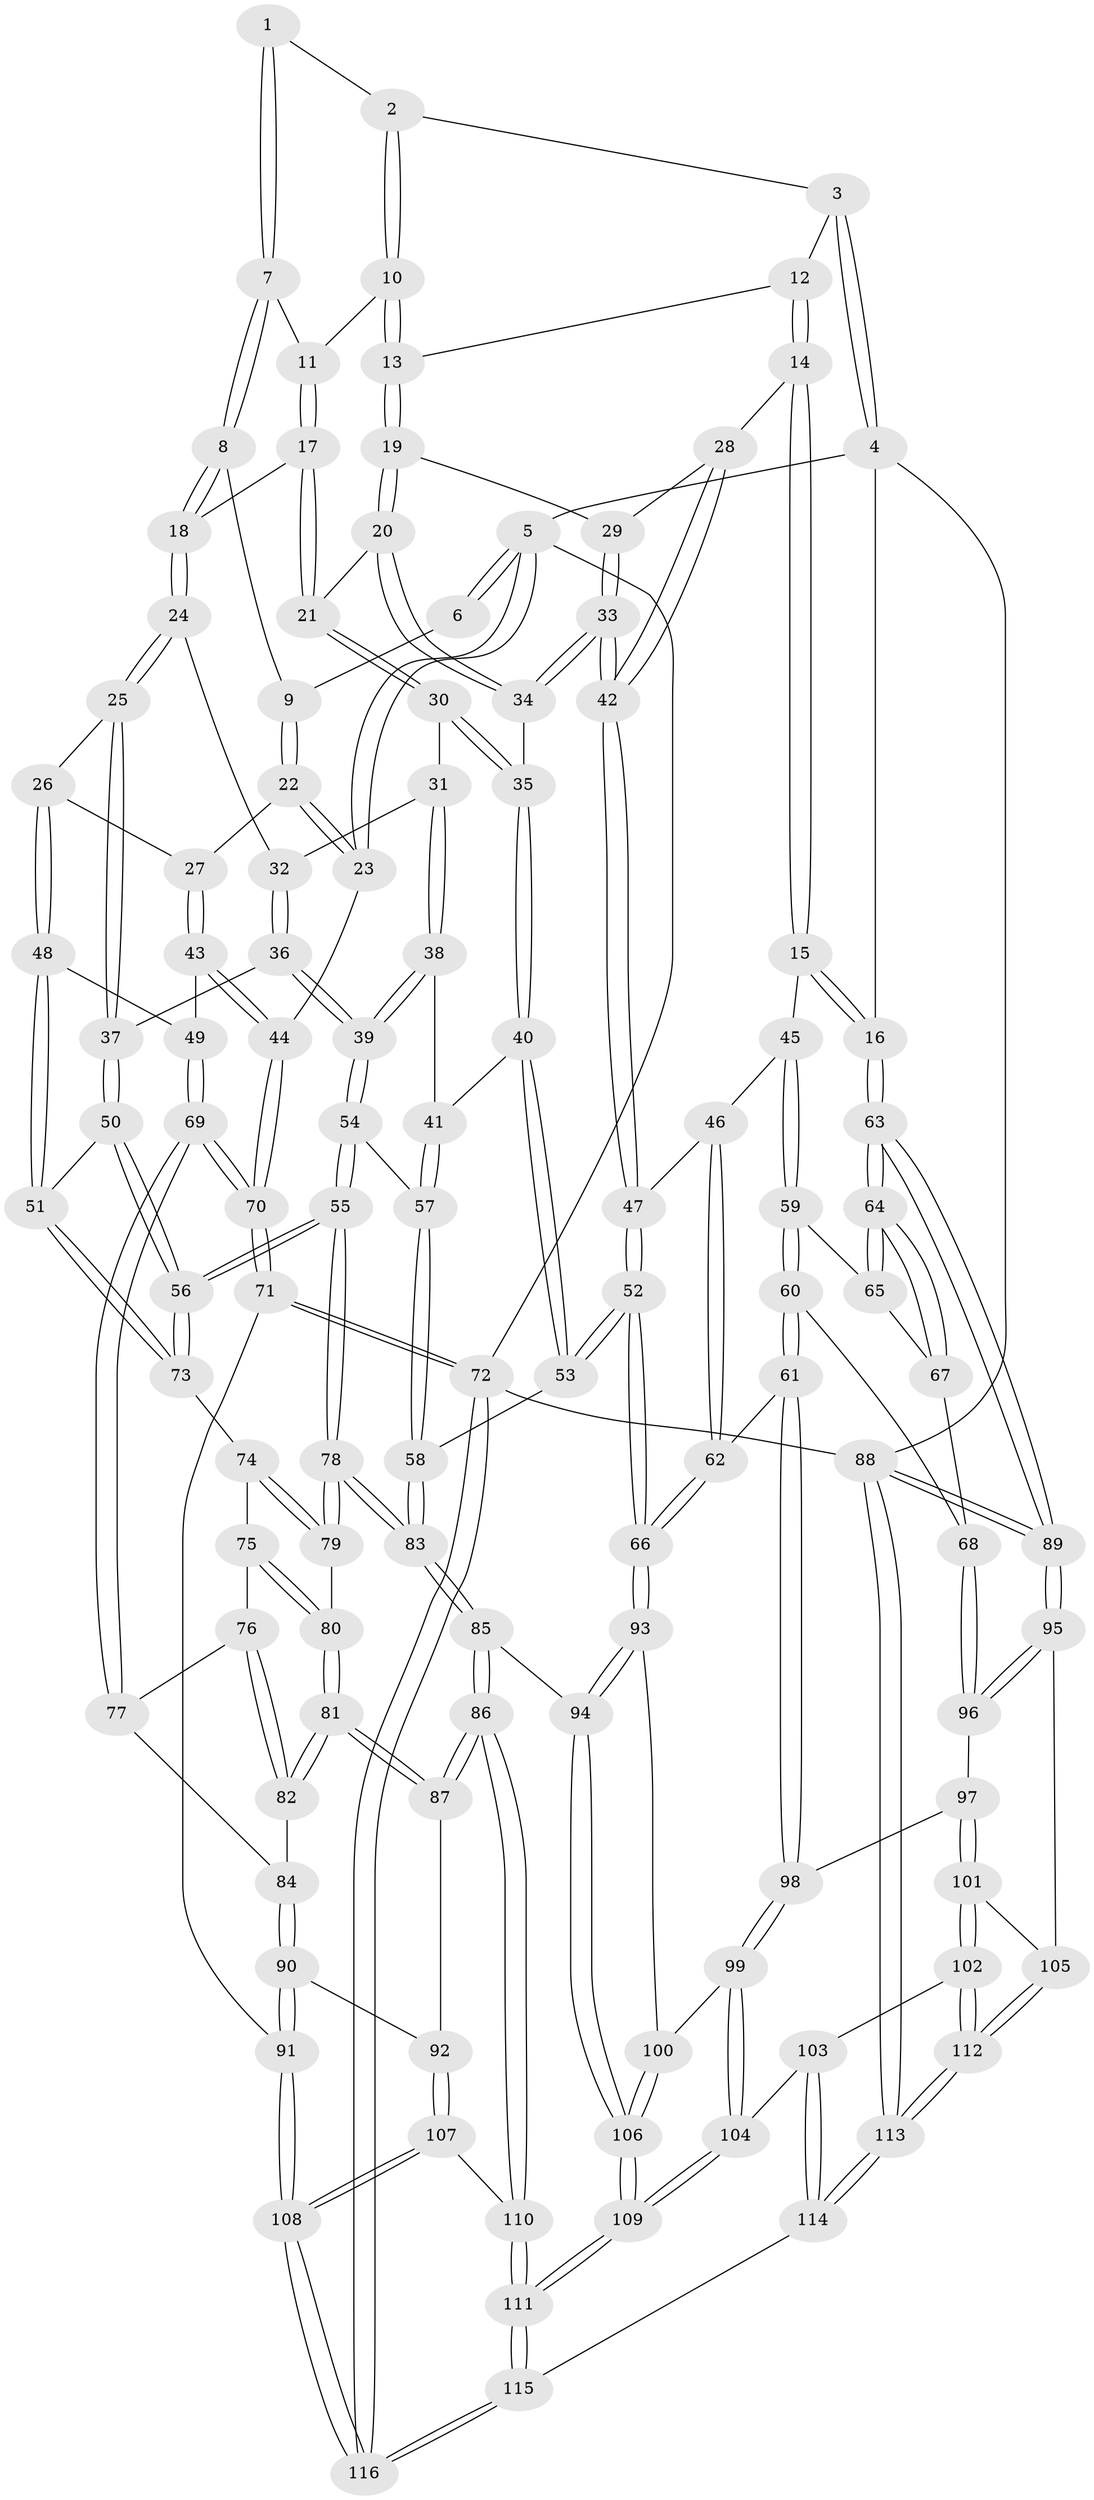 // Generated by graph-tools (version 1.1) at 2025/27/03/09/25 03:27:14]
// undirected, 116 vertices, 287 edges
graph export_dot {
graph [start="1"]
  node [color=gray90,style=filled];
  1 [pos="+0.41757223378689123+0"];
  2 [pos="+0.5525735668120345+0"];
  3 [pos="+0.694708820224231+0"];
  4 [pos="+1+0"];
  5 [pos="+0+0"];
  6 [pos="+0.1426328052346664+0"];
  7 [pos="+0.33020981237531527+0.10609731347160824"];
  8 [pos="+0.30034599518056154+0.12603290715655943"];
  9 [pos="+0.22593674709404873+0.1385972402764025"];
  10 [pos="+0.5467330756228036+0.14047339373214568"];
  11 [pos="+0.40983014914571964+0.1358746153415061"];
  12 [pos="+0.7422455699268111+0.1199993710477962"];
  13 [pos="+0.5502087079447037+0.14567040843196732"];
  14 [pos="+0.8371448032282268+0.21516831034096262"];
  15 [pos="+0.9676606372797776+0.24966048837045243"];
  16 [pos="+1+0.13758303034014446"];
  17 [pos="+0.41772054230869676+0.2540371241722602"];
  18 [pos="+0.3456413502235766+0.23994874658753587"];
  19 [pos="+0.5506526640384004+0.15219834198372326"];
  20 [pos="+0.5303686934844577+0.21753375975605901"];
  21 [pos="+0.4246363847970673+0.26015726181278376"];
  22 [pos="+0.17874087077584747+0.1680660013805601"];
  23 [pos="+0+0"];
  24 [pos="+0.3232914612921582+0.2977196164947706"];
  25 [pos="+0.2660513153873573+0.33226026232668837"];
  26 [pos="+0.21610277267856323+0.30953220139760707"];
  27 [pos="+0.18199425871920327+0.26915498594717013"];
  28 [pos="+0.8331825389568082+0.21685869077587203"];
  29 [pos="+0.6639507780083626+0.24965674025462709"];
  30 [pos="+0.42235202606136046+0.3104745872330798"];
  31 [pos="+0.412291700569802+0.3209383519862122"];
  32 [pos="+0.3800438262299332+0.3193580403531174"];
  33 [pos="+0.6131380922713822+0.355339168237894"];
  34 [pos="+0.5508710019826588+0.33519638263094137"];
  35 [pos="+0.5406029988139984+0.34125897419171003"];
  36 [pos="+0.32861233924209005+0.4096781742299357"];
  37 [pos="+0.2999843278998653+0.4014955202450142"];
  38 [pos="+0.41312981669015697+0.3973592181705505"];
  39 [pos="+0.35329577829004816+0.42158657586347253"];
  40 [pos="+0.5164634780499322+0.37499606190916734"];
  41 [pos="+0.4671965619059055+0.4193946603887674"];
  42 [pos="+0.643976998235686+0.3871716827662358"];
  43 [pos="+0.07229759022950721+0.33925094443222725"];
  44 [pos="+0+0.17348064446061218"];
  45 [pos="+0.9272622463322749+0.3197066458855236"];
  46 [pos="+0.9042259546776946+0.3420773708318312"];
  47 [pos="+0.6644054852699801+0.4350645404609213"];
  48 [pos="+0.15338710715614504+0.47160499886900414"];
  49 [pos="+0.08580720561182736+0.46034469385499993"];
  50 [pos="+0.26453486377974433+0.4480700530835337"];
  51 [pos="+0.17795993603983215+0.4894422135442198"];
  52 [pos="+0.6529798179084175+0.561593715122153"];
  53 [pos="+0.6005449287975781+0.5688790257590993"];
  54 [pos="+0.3778841835572954+0.5310297109405173"];
  55 [pos="+0.3664549834254768+0.5912146224547729"];
  56 [pos="+0.34539756599682825+0.5749373119918236"];
  57 [pos="+0.47069810640061+0.4469524090114476"];
  58 [pos="+0.58241441496164+0.5732224181965533"];
  59 [pos="+0.9401012885052296+0.4789286429518923"];
  60 [pos="+0.8342255467639247+0.6196973304113433"];
  61 [pos="+0.7961065843765815+0.6185530965532297"];
  62 [pos="+0.7652510054406307+0.6030551408529428"];
  63 [pos="+1+0.5969273688559134"];
  64 [pos="+1+0.5942553340056634"];
  65 [pos="+0.9505523678407128+0.5005657655358857"];
  66 [pos="+0.7134871451355237+0.6017672129634767"];
  67 [pos="+0.9511822582753433+0.6106752835838377"];
  68 [pos="+0.9016035918158244+0.6338984418315481"];
  69 [pos="+0+0.5528122041595577"];
  70 [pos="+0+0.5903731636351036"];
  71 [pos="+0+0.7355910751818933"];
  72 [pos="+0+1"];
  73 [pos="+0.1838148194186248+0.5067884893797342"];
  74 [pos="+0.18023446100966148+0.5464357376745715"];
  75 [pos="+0.17948840239140998+0.5487565257072238"];
  76 [pos="+0.13933600858272413+0.5804814421888722"];
  77 [pos="+0.0744283684198081+0.6003489979751888"];
  78 [pos="+0.3702799675027524+0.6037675601017657"];
  79 [pos="+0.25966289709499357+0.59763366225092"];
  80 [pos="+0.19642746352746218+0.6248267152139666"];
  81 [pos="+0.19140199069797212+0.6552012552820125"];
  82 [pos="+0.1495074449237677+0.6556670871304248"];
  83 [pos="+0.4140856769790143+0.6832422056184988"];
  84 [pos="+0.12782246851774046+0.6618722668991266"];
  85 [pos="+0.4023415460968156+0.7285715704144514"];
  86 [pos="+0.33674413613853726+0.775711516524419"];
  87 [pos="+0.2930722389988213+0.7643930941877832"];
  88 [pos="+1+1"];
  89 [pos="+1+0.7902884313060713"];
  90 [pos="+0.06022286814339254+0.7846541426740664"];
  91 [pos="+0.027902767851963002+0.7925955738616658"];
  92 [pos="+0.10508853026154007+0.7897801057774039"];
  93 [pos="+0.6791223661568214+0.7410999258441677"];
  94 [pos="+0.4902045722214284+0.7924441247737377"];
  95 [pos="+1+0.7890155676264037"];
  96 [pos="+0.9495632698432924+0.7319941373439125"];
  97 [pos="+0.8865532841833504+0.8038728752954001"];
  98 [pos="+0.8311845151016807+0.7781885711227534"];
  99 [pos="+0.7511884806624887+0.8353989103269487"];
  100 [pos="+0.7005224137766132+0.8066848699271393"];
  101 [pos="+0.9062669468511686+0.8558825080319984"];
  102 [pos="+0.8742823999177093+0.9114996642167063"];
  103 [pos="+0.8043942361606522+0.9352238037048134"];
  104 [pos="+0.7523502621648763+0.8394010898938423"];
  105 [pos="+0.9396342890736783+0.857522476110222"];
  106 [pos="+0.5728737299759598+0.9192107115619551"];
  107 [pos="+0.25670210633835516+1"];
  108 [pos="+0.21870134374341213+1"];
  109 [pos="+0.5872732264220892+1"];
  110 [pos="+0.3302368635399844+0.8080952310352907"];
  111 [pos="+0.5890251852149904+1"];
  112 [pos="+1+1"];
  113 [pos="+1+1"];
  114 [pos="+0.656774681494768+1"];
  115 [pos="+0.6001255522624052+1"];
  116 [pos="+0.21867284470742018+1"];
  1 -- 2;
  1 -- 7;
  1 -- 7;
  2 -- 3;
  2 -- 10;
  2 -- 10;
  3 -- 4;
  3 -- 4;
  3 -- 12;
  4 -- 5;
  4 -- 16;
  4 -- 88;
  5 -- 6;
  5 -- 6;
  5 -- 23;
  5 -- 23;
  5 -- 72;
  6 -- 9;
  7 -- 8;
  7 -- 8;
  7 -- 11;
  8 -- 9;
  8 -- 18;
  8 -- 18;
  9 -- 22;
  9 -- 22;
  10 -- 11;
  10 -- 13;
  10 -- 13;
  11 -- 17;
  11 -- 17;
  12 -- 13;
  12 -- 14;
  12 -- 14;
  13 -- 19;
  13 -- 19;
  14 -- 15;
  14 -- 15;
  14 -- 28;
  15 -- 16;
  15 -- 16;
  15 -- 45;
  16 -- 63;
  16 -- 63;
  17 -- 18;
  17 -- 21;
  17 -- 21;
  18 -- 24;
  18 -- 24;
  19 -- 20;
  19 -- 20;
  19 -- 29;
  20 -- 21;
  20 -- 34;
  20 -- 34;
  21 -- 30;
  21 -- 30;
  22 -- 23;
  22 -- 23;
  22 -- 27;
  23 -- 44;
  24 -- 25;
  24 -- 25;
  24 -- 32;
  25 -- 26;
  25 -- 37;
  25 -- 37;
  26 -- 27;
  26 -- 48;
  26 -- 48;
  27 -- 43;
  27 -- 43;
  28 -- 29;
  28 -- 42;
  28 -- 42;
  29 -- 33;
  29 -- 33;
  30 -- 31;
  30 -- 35;
  30 -- 35;
  31 -- 32;
  31 -- 38;
  31 -- 38;
  32 -- 36;
  32 -- 36;
  33 -- 34;
  33 -- 34;
  33 -- 42;
  33 -- 42;
  34 -- 35;
  35 -- 40;
  35 -- 40;
  36 -- 37;
  36 -- 39;
  36 -- 39;
  37 -- 50;
  37 -- 50;
  38 -- 39;
  38 -- 39;
  38 -- 41;
  39 -- 54;
  39 -- 54;
  40 -- 41;
  40 -- 53;
  40 -- 53;
  41 -- 57;
  41 -- 57;
  42 -- 47;
  42 -- 47;
  43 -- 44;
  43 -- 44;
  43 -- 49;
  44 -- 70;
  44 -- 70;
  45 -- 46;
  45 -- 59;
  45 -- 59;
  46 -- 47;
  46 -- 62;
  46 -- 62;
  47 -- 52;
  47 -- 52;
  48 -- 49;
  48 -- 51;
  48 -- 51;
  49 -- 69;
  49 -- 69;
  50 -- 51;
  50 -- 56;
  50 -- 56;
  51 -- 73;
  51 -- 73;
  52 -- 53;
  52 -- 53;
  52 -- 66;
  52 -- 66;
  53 -- 58;
  54 -- 55;
  54 -- 55;
  54 -- 57;
  55 -- 56;
  55 -- 56;
  55 -- 78;
  55 -- 78;
  56 -- 73;
  56 -- 73;
  57 -- 58;
  57 -- 58;
  58 -- 83;
  58 -- 83;
  59 -- 60;
  59 -- 60;
  59 -- 65;
  60 -- 61;
  60 -- 61;
  60 -- 68;
  61 -- 62;
  61 -- 98;
  61 -- 98;
  62 -- 66;
  62 -- 66;
  63 -- 64;
  63 -- 64;
  63 -- 89;
  63 -- 89;
  64 -- 65;
  64 -- 65;
  64 -- 67;
  64 -- 67;
  65 -- 67;
  66 -- 93;
  66 -- 93;
  67 -- 68;
  68 -- 96;
  68 -- 96;
  69 -- 70;
  69 -- 70;
  69 -- 77;
  69 -- 77;
  70 -- 71;
  70 -- 71;
  71 -- 72;
  71 -- 72;
  71 -- 91;
  72 -- 116;
  72 -- 116;
  72 -- 88;
  73 -- 74;
  74 -- 75;
  74 -- 79;
  74 -- 79;
  75 -- 76;
  75 -- 80;
  75 -- 80;
  76 -- 77;
  76 -- 82;
  76 -- 82;
  77 -- 84;
  78 -- 79;
  78 -- 79;
  78 -- 83;
  78 -- 83;
  79 -- 80;
  80 -- 81;
  80 -- 81;
  81 -- 82;
  81 -- 82;
  81 -- 87;
  81 -- 87;
  82 -- 84;
  83 -- 85;
  83 -- 85;
  84 -- 90;
  84 -- 90;
  85 -- 86;
  85 -- 86;
  85 -- 94;
  86 -- 87;
  86 -- 87;
  86 -- 110;
  86 -- 110;
  87 -- 92;
  88 -- 89;
  88 -- 89;
  88 -- 113;
  88 -- 113;
  89 -- 95;
  89 -- 95;
  90 -- 91;
  90 -- 91;
  90 -- 92;
  91 -- 108;
  91 -- 108;
  92 -- 107;
  92 -- 107;
  93 -- 94;
  93 -- 94;
  93 -- 100;
  94 -- 106;
  94 -- 106;
  95 -- 96;
  95 -- 96;
  95 -- 105;
  96 -- 97;
  97 -- 98;
  97 -- 101;
  97 -- 101;
  98 -- 99;
  98 -- 99;
  99 -- 100;
  99 -- 104;
  99 -- 104;
  100 -- 106;
  100 -- 106;
  101 -- 102;
  101 -- 102;
  101 -- 105;
  102 -- 103;
  102 -- 112;
  102 -- 112;
  103 -- 104;
  103 -- 114;
  103 -- 114;
  104 -- 109;
  104 -- 109;
  105 -- 112;
  105 -- 112;
  106 -- 109;
  106 -- 109;
  107 -- 108;
  107 -- 108;
  107 -- 110;
  108 -- 116;
  108 -- 116;
  109 -- 111;
  109 -- 111;
  110 -- 111;
  110 -- 111;
  111 -- 115;
  111 -- 115;
  112 -- 113;
  112 -- 113;
  113 -- 114;
  113 -- 114;
  114 -- 115;
  115 -- 116;
  115 -- 116;
}
